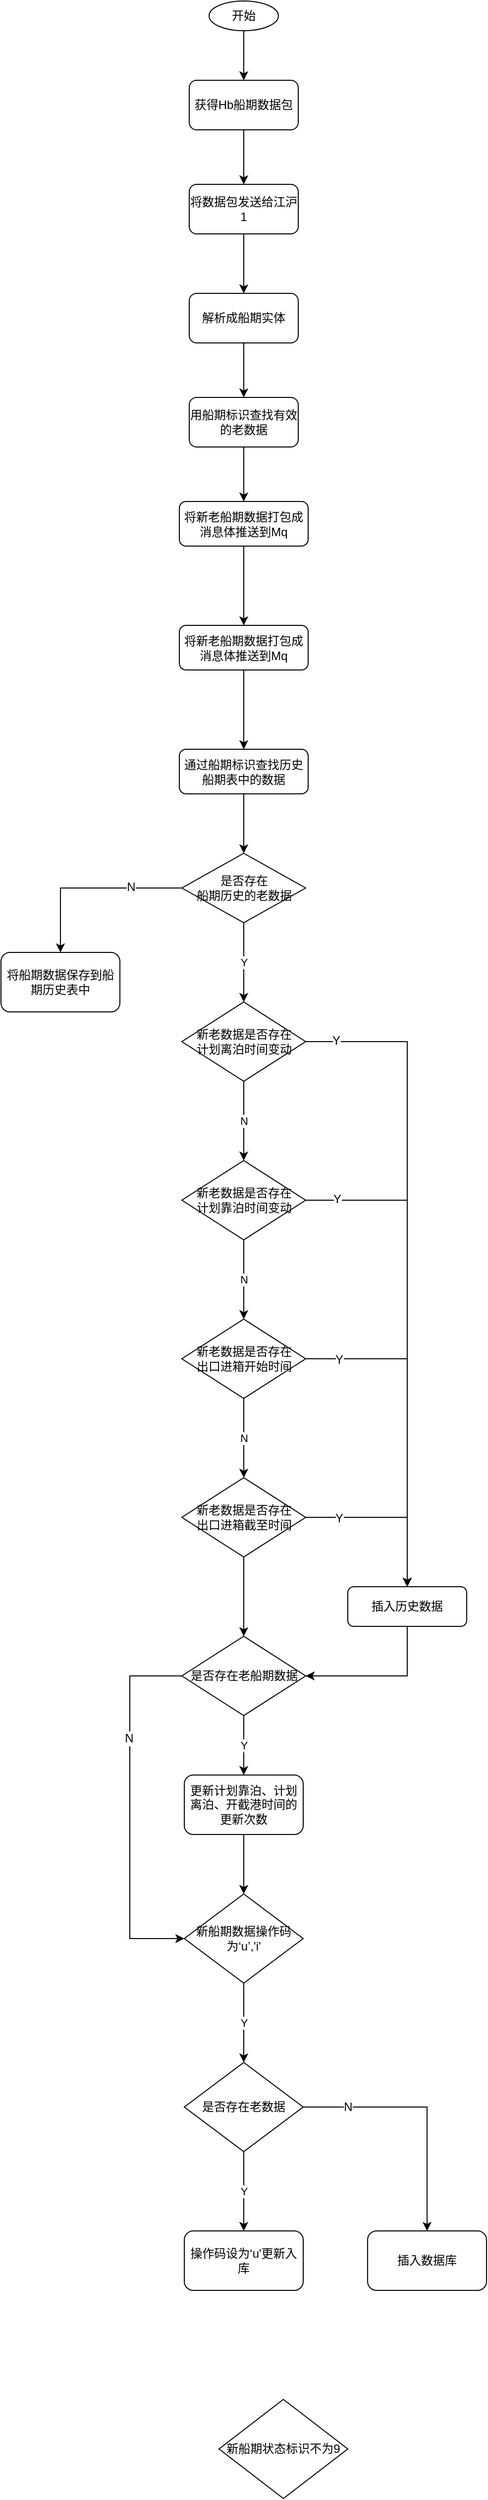 <mxfile pages="1" version="11.2.5" type="github"><diagram id="e8q9r3ABHQh0W0--dDrH" name="第 1 页"><mxGraphModel dx="1422" dy="764" grid="1" gridSize="10" guides="1" tooltips="1" connect="1" arrows="1" fold="1" page="1" pageScale="1" pageWidth="827" pageHeight="1169" math="0" shadow="0"><root><mxCell id="0"/><mxCell id="1" parent="0"/><mxCell id="H57U6Lx1YcVuHgsJ3xNW-3" style="edgeStyle=orthogonalEdgeStyle;rounded=0;orthogonalLoop=1;jettySize=auto;html=1;exitX=0.5;exitY=1;exitDx=0;exitDy=0;entryX=0.5;entryY=0;entryDx=0;entryDy=0;" parent="1" source="H57U6Lx1YcVuHgsJ3xNW-1" target="H57U6Lx1YcVuHgsJ3xNW-2" edge="1"><mxGeometry relative="1" as="geometry"/></mxCell><mxCell id="H57U6Lx1YcVuHgsJ3xNW-1" value="开始" style="ellipse;whiteSpace=wrap;html=1;" parent="1" vertex="1"><mxGeometry x="420" y="380" width="70" height="30" as="geometry"/></mxCell><mxCell id="H57U6Lx1YcVuHgsJ3xNW-9" value="" style="edgeStyle=orthogonalEdgeStyle;rounded=0;orthogonalLoop=1;jettySize=auto;html=1;" parent="1" source="H57U6Lx1YcVuHgsJ3xNW-2" target="H57U6Lx1YcVuHgsJ3xNW-8" edge="1"><mxGeometry relative="1" as="geometry"/></mxCell><mxCell id="H57U6Lx1YcVuHgsJ3xNW-2" value="获得Hb船期数据包" style="rounded=1;whiteSpace=wrap;html=1;" parent="1" vertex="1"><mxGeometry x="400" y="460" width="110" height="50" as="geometry"/></mxCell><mxCell id="H57U6Lx1YcVuHgsJ3xNW-10" style="edgeStyle=orthogonalEdgeStyle;rounded=0;orthogonalLoop=1;jettySize=auto;html=1;exitX=0.5;exitY=1;exitDx=0;exitDy=0;" parent="1" source="H57U6Lx1YcVuHgsJ3xNW-8" target="H57U6Lx1YcVuHgsJ3xNW-4" edge="1"><mxGeometry relative="1" as="geometry"/></mxCell><mxCell id="H57U6Lx1YcVuHgsJ3xNW-8" value="将数据包发送给江沪1" style="rounded=1;whiteSpace=wrap;html=1;" parent="1" vertex="1"><mxGeometry x="400" y="565" width="110" height="50" as="geometry"/></mxCell><mxCell id="H57U6Lx1YcVuHgsJ3xNW-7" value="" style="edgeStyle=orthogonalEdgeStyle;rounded=0;orthogonalLoop=1;jettySize=auto;html=1;" parent="1" source="H57U6Lx1YcVuHgsJ3xNW-4" target="H57U6Lx1YcVuHgsJ3xNW-6" edge="1"><mxGeometry relative="1" as="geometry"/></mxCell><mxCell id="H57U6Lx1YcVuHgsJ3xNW-4" value="解析成船期实体" style="rounded=1;whiteSpace=wrap;html=1;" parent="1" vertex="1"><mxGeometry x="400" y="675" width="110" height="50" as="geometry"/></mxCell><mxCell id="NDcWCFhUElZA9PX_1Mek-2" value="" style="edgeStyle=orthogonalEdgeStyle;rounded=0;orthogonalLoop=1;jettySize=auto;html=1;" edge="1" parent="1" source="H57U6Lx1YcVuHgsJ3xNW-6" target="NDcWCFhUElZA9PX_1Mek-1"><mxGeometry relative="1" as="geometry"/></mxCell><mxCell id="H57U6Lx1YcVuHgsJ3xNW-6" value="用船期标识查找有效的老数据" style="rounded=1;whiteSpace=wrap;html=1;" parent="1" vertex="1"><mxGeometry x="400" y="780" width="110" height="50" as="geometry"/></mxCell><mxCell id="NDcWCFhUElZA9PX_1Mek-4" value="" style="edgeStyle=orthogonalEdgeStyle;rounded=0;orthogonalLoop=1;jettySize=auto;html=1;" edge="1" parent="1" source="NDcWCFhUElZA9PX_1Mek-1" target="NDcWCFhUElZA9PX_1Mek-3"><mxGeometry relative="1" as="geometry"/></mxCell><mxCell id="NDcWCFhUElZA9PX_1Mek-1" value="将新老船期数据打包成消息体推送到Mq" style="rounded=1;whiteSpace=wrap;html=1;" vertex="1" parent="1"><mxGeometry x="390" y="885" width="130" height="45" as="geometry"/></mxCell><mxCell id="NDcWCFhUElZA9PX_1Mek-6" value="" style="edgeStyle=orthogonalEdgeStyle;rounded=0;orthogonalLoop=1;jettySize=auto;html=1;" edge="1" parent="1" source="NDcWCFhUElZA9PX_1Mek-3" target="NDcWCFhUElZA9PX_1Mek-5"><mxGeometry relative="1" as="geometry"/></mxCell><mxCell id="NDcWCFhUElZA9PX_1Mek-3" value="将新老船期数据打包成消息体推送到Mq" style="rounded=1;whiteSpace=wrap;html=1;" vertex="1" parent="1"><mxGeometry x="390" y="1010" width="130" height="45" as="geometry"/></mxCell><mxCell id="NDcWCFhUElZA9PX_1Mek-8" style="edgeStyle=orthogonalEdgeStyle;rounded=0;orthogonalLoop=1;jettySize=auto;html=1;exitX=0.5;exitY=1;exitDx=0;exitDy=0;entryX=0.5;entryY=0;entryDx=0;entryDy=0;" edge="1" parent="1" source="NDcWCFhUElZA9PX_1Mek-5" target="NDcWCFhUElZA9PX_1Mek-7"><mxGeometry relative="1" as="geometry"/></mxCell><mxCell id="NDcWCFhUElZA9PX_1Mek-5" value="通过船期标识查找历史船期表中的数据" style="rounded=1;whiteSpace=wrap;html=1;" vertex="1" parent="1"><mxGeometry x="390" y="1135" width="130" height="45" as="geometry"/></mxCell><mxCell id="NDcWCFhUElZA9PX_1Mek-10" style="edgeStyle=orthogonalEdgeStyle;rounded=0;orthogonalLoop=1;jettySize=auto;html=1;exitX=0;exitY=0.5;exitDx=0;exitDy=0;entryX=0.5;entryY=0;entryDx=0;entryDy=0;" edge="1" parent="1" source="NDcWCFhUElZA9PX_1Mek-7" target="NDcWCFhUElZA9PX_1Mek-9"><mxGeometry relative="1" as="geometry"/></mxCell><mxCell id="NDcWCFhUElZA9PX_1Mek-11" value="N" style="text;html=1;resizable=0;points=[];align=center;verticalAlign=middle;labelBackgroundColor=#ffffff;" vertex="1" connectable="0" parent="NDcWCFhUElZA9PX_1Mek-10"><mxGeometry x="-0.447" y="-1" relative="1" as="geometry"><mxPoint as="offset"/></mxGeometry></mxCell><mxCell id="NDcWCFhUElZA9PX_1Mek-16" value="Y" style="edgeStyle=orthogonalEdgeStyle;rounded=0;orthogonalLoop=1;jettySize=auto;html=1;" edge="1" parent="1" source="NDcWCFhUElZA9PX_1Mek-7" target="NDcWCFhUElZA9PX_1Mek-15"><mxGeometry relative="1" as="geometry"/></mxCell><mxCell id="NDcWCFhUElZA9PX_1Mek-7" value="是否存在&lt;br&gt;船期历史的老数据" style="rhombus;whiteSpace=wrap;html=1;" vertex="1" parent="1"><mxGeometry x="392.5" y="1240" width="125" height="70" as="geometry"/></mxCell><mxCell id="NDcWCFhUElZA9PX_1Mek-18" value="N" style="edgeStyle=orthogonalEdgeStyle;rounded=0;orthogonalLoop=1;jettySize=auto;html=1;" edge="1" parent="1" source="NDcWCFhUElZA9PX_1Mek-15" target="NDcWCFhUElZA9PX_1Mek-17"><mxGeometry relative="1" as="geometry"/></mxCell><mxCell id="NDcWCFhUElZA9PX_1Mek-28" style="edgeStyle=orthogonalEdgeStyle;rounded=0;orthogonalLoop=1;jettySize=auto;html=1;exitX=1;exitY=0.5;exitDx=0;exitDy=0;" edge="1" parent="1" source="NDcWCFhUElZA9PX_1Mek-15" target="NDcWCFhUElZA9PX_1Mek-23"><mxGeometry relative="1" as="geometry"/></mxCell><mxCell id="NDcWCFhUElZA9PX_1Mek-29" value="Y" style="text;html=1;resizable=0;points=[];align=center;verticalAlign=middle;labelBackgroundColor=#ffffff;" vertex="1" connectable="0" parent="NDcWCFhUElZA9PX_1Mek-28"><mxGeometry x="-0.908" y="1" relative="1" as="geometry"><mxPoint as="offset"/></mxGeometry></mxCell><mxCell id="NDcWCFhUElZA9PX_1Mek-15" value="新老数据是否存在&lt;br&gt;计划离泊时间变动" style="rhombus;whiteSpace=wrap;html=1;" vertex="1" parent="1"><mxGeometry x="392.5" y="1390" width="125" height="80" as="geometry"/></mxCell><mxCell id="NDcWCFhUElZA9PX_1Mek-20" value="N" style="edgeStyle=orthogonalEdgeStyle;rounded=0;orthogonalLoop=1;jettySize=auto;html=1;" edge="1" parent="1" source="NDcWCFhUElZA9PX_1Mek-17" target="NDcWCFhUElZA9PX_1Mek-19"><mxGeometry relative="1" as="geometry"/></mxCell><mxCell id="NDcWCFhUElZA9PX_1Mek-27" style="edgeStyle=orthogonalEdgeStyle;rounded=0;orthogonalLoop=1;jettySize=auto;html=1;exitX=1;exitY=0.5;exitDx=0;exitDy=0;" edge="1" parent="1" source="NDcWCFhUElZA9PX_1Mek-17" target="NDcWCFhUElZA9PX_1Mek-23"><mxGeometry relative="1" as="geometry"/></mxCell><mxCell id="NDcWCFhUElZA9PX_1Mek-30" value="Y" style="text;html=1;resizable=0;points=[];align=center;verticalAlign=middle;labelBackgroundColor=#ffffff;" vertex="1" connectable="0" parent="NDcWCFhUElZA9PX_1Mek-27"><mxGeometry x="-0.874" y="1" relative="1" as="geometry"><mxPoint as="offset"/></mxGeometry></mxCell><mxCell id="NDcWCFhUElZA9PX_1Mek-17" value="新老数据是否存在&lt;br&gt;计划靠泊时间变动" style="rhombus;whiteSpace=wrap;html=1;" vertex="1" parent="1"><mxGeometry x="392.5" y="1550" width="125" height="80" as="geometry"/></mxCell><mxCell id="NDcWCFhUElZA9PX_1Mek-22" value="N" style="edgeStyle=orthogonalEdgeStyle;rounded=0;orthogonalLoop=1;jettySize=auto;html=1;" edge="1" parent="1" source="NDcWCFhUElZA9PX_1Mek-19" target="NDcWCFhUElZA9PX_1Mek-21"><mxGeometry relative="1" as="geometry"/></mxCell><mxCell id="NDcWCFhUElZA9PX_1Mek-26" style="edgeStyle=orthogonalEdgeStyle;rounded=0;orthogonalLoop=1;jettySize=auto;html=1;exitX=1;exitY=0.5;exitDx=0;exitDy=0;" edge="1" parent="1" source="NDcWCFhUElZA9PX_1Mek-19" target="NDcWCFhUElZA9PX_1Mek-23"><mxGeometry relative="1" as="geometry"/></mxCell><mxCell id="NDcWCFhUElZA9PX_1Mek-31" value="Y" style="text;html=1;resizable=0;points=[];align=center;verticalAlign=middle;labelBackgroundColor=#ffffff;" vertex="1" connectable="0" parent="NDcWCFhUElZA9PX_1Mek-26"><mxGeometry x="-0.801" y="-1" relative="1" as="geometry"><mxPoint as="offset"/></mxGeometry></mxCell><mxCell id="NDcWCFhUElZA9PX_1Mek-19" value="新老数据是否存在&lt;br&gt;出口进箱开始时间" style="rhombus;whiteSpace=wrap;html=1;" vertex="1" parent="1"><mxGeometry x="392.5" y="1710" width="125" height="80" as="geometry"/></mxCell><mxCell id="NDcWCFhUElZA9PX_1Mek-24" style="edgeStyle=orthogonalEdgeStyle;rounded=0;orthogonalLoop=1;jettySize=auto;html=1;exitX=1;exitY=0.5;exitDx=0;exitDy=0;entryX=0.5;entryY=0;entryDx=0;entryDy=0;" edge="1" parent="1" source="NDcWCFhUElZA9PX_1Mek-21" target="NDcWCFhUElZA9PX_1Mek-23"><mxGeometry relative="1" as="geometry"/></mxCell><mxCell id="NDcWCFhUElZA9PX_1Mek-25" value="Y" style="text;html=1;resizable=0;points=[];align=center;verticalAlign=middle;labelBackgroundColor=#ffffff;" vertex="1" connectable="0" parent="NDcWCFhUElZA9PX_1Mek-24"><mxGeometry x="-0.616" y="-1" relative="1" as="geometry"><mxPoint as="offset"/></mxGeometry></mxCell><mxCell id="NDcWCFhUElZA9PX_1Mek-33" value="" style="edgeStyle=orthogonalEdgeStyle;rounded=0;orthogonalLoop=1;jettySize=auto;html=1;" edge="1" parent="1" source="NDcWCFhUElZA9PX_1Mek-21" target="NDcWCFhUElZA9PX_1Mek-32"><mxGeometry relative="1" as="geometry"/></mxCell><mxCell id="NDcWCFhUElZA9PX_1Mek-21" value="新老数据是否存在&lt;br&gt;出口进箱截至时间" style="rhombus;whiteSpace=wrap;html=1;" vertex="1" parent="1"><mxGeometry x="392.5" y="1870" width="125" height="80" as="geometry"/></mxCell><mxCell id="NDcWCFhUElZA9PX_1Mek-36" value="Y" style="edgeStyle=orthogonalEdgeStyle;rounded=0;orthogonalLoop=1;jettySize=auto;html=1;exitX=0.5;exitY=1;exitDx=0;exitDy=0;entryX=0.5;entryY=0;entryDx=0;entryDy=0;" edge="1" parent="1" source="NDcWCFhUElZA9PX_1Mek-32" target="NDcWCFhUElZA9PX_1Mek-35"><mxGeometry relative="1" as="geometry"/></mxCell><mxCell id="NDcWCFhUElZA9PX_1Mek-39" style="edgeStyle=orthogonalEdgeStyle;rounded=0;orthogonalLoop=1;jettySize=auto;html=1;exitX=0;exitY=0.5;exitDx=0;exitDy=0;entryX=0;entryY=0.5;entryDx=0;entryDy=0;" edge="1" parent="1" source="NDcWCFhUElZA9PX_1Mek-32" target="NDcWCFhUElZA9PX_1Mek-37"><mxGeometry relative="1" as="geometry"><Array as="points"><mxPoint x="340" y="2070"/><mxPoint x="340" y="2335"/></Array></mxGeometry></mxCell><mxCell id="NDcWCFhUElZA9PX_1Mek-40" value="N" style="text;html=1;resizable=0;points=[];align=center;verticalAlign=middle;labelBackgroundColor=#ffffff;" vertex="1" connectable="0" parent="NDcWCFhUElZA9PX_1Mek-39"><mxGeometry x="-0.383" y="-1" relative="1" as="geometry"><mxPoint as="offset"/></mxGeometry></mxCell><mxCell id="NDcWCFhUElZA9PX_1Mek-32" value="是否存在老船期数据" style="rhombus;whiteSpace=wrap;html=1;" vertex="1" parent="1"><mxGeometry x="392.5" y="2030" width="125" height="80" as="geometry"/></mxCell><mxCell id="NDcWCFhUElZA9PX_1Mek-9" value="将船期数据保存到船期历史表中" style="rounded=1;whiteSpace=wrap;html=1;" vertex="1" parent="1"><mxGeometry x="210" y="1340" width="120" height="60" as="geometry"/></mxCell><mxCell id="NDcWCFhUElZA9PX_1Mek-34" style="edgeStyle=orthogonalEdgeStyle;rounded=0;orthogonalLoop=1;jettySize=auto;html=1;exitX=0.5;exitY=1;exitDx=0;exitDy=0;entryX=1;entryY=0.5;entryDx=0;entryDy=0;" edge="1" parent="1" source="NDcWCFhUElZA9PX_1Mek-23" target="NDcWCFhUElZA9PX_1Mek-32"><mxGeometry relative="1" as="geometry"/></mxCell><mxCell id="NDcWCFhUElZA9PX_1Mek-23" value="插入历史数据" style="rounded=1;whiteSpace=wrap;html=1;" vertex="1" parent="1"><mxGeometry x="560" y="1980" width="120" height="40" as="geometry"/></mxCell><mxCell id="NDcWCFhUElZA9PX_1Mek-38" style="edgeStyle=orthogonalEdgeStyle;rounded=0;orthogonalLoop=1;jettySize=auto;html=1;exitX=0.5;exitY=1;exitDx=0;exitDy=0;entryX=0.5;entryY=0;entryDx=0;entryDy=0;" edge="1" parent="1" source="NDcWCFhUElZA9PX_1Mek-35" target="NDcWCFhUElZA9PX_1Mek-37"><mxGeometry relative="1" as="geometry"/></mxCell><mxCell id="NDcWCFhUElZA9PX_1Mek-35" value="更新计划靠泊、计划离泊、开截港时间的更新次数" style="rounded=1;whiteSpace=wrap;html=1;" vertex="1" parent="1"><mxGeometry x="395" y="2170" width="120" height="60" as="geometry"/></mxCell><mxCell id="NDcWCFhUElZA9PX_1Mek-43" value="Y" style="edgeStyle=orthogonalEdgeStyle;rounded=0;orthogonalLoop=1;jettySize=auto;html=1;" edge="1" parent="1" source="NDcWCFhUElZA9PX_1Mek-37" target="NDcWCFhUElZA9PX_1Mek-42"><mxGeometry relative="1" as="geometry"/></mxCell><mxCell id="NDcWCFhUElZA9PX_1Mek-37" value="新船期数据操作码为‘u’,'i'" style="rhombus;whiteSpace=wrap;html=1;" vertex="1" parent="1"><mxGeometry x="395" y="2290" width="120" height="90" as="geometry"/></mxCell><mxCell id="NDcWCFhUElZA9PX_1Mek-44" value="Y" style="edgeStyle=orthogonalEdgeStyle;rounded=0;orthogonalLoop=1;jettySize=auto;html=1;exitX=0.5;exitY=1;exitDx=0;exitDy=0;entryX=0.5;entryY=0;entryDx=0;entryDy=0;" edge="1" parent="1" source="NDcWCFhUElZA9PX_1Mek-42" target="NDcWCFhUElZA9PX_1Mek-41"><mxGeometry relative="1" as="geometry"/></mxCell><mxCell id="NDcWCFhUElZA9PX_1Mek-46" style="edgeStyle=orthogonalEdgeStyle;rounded=0;orthogonalLoop=1;jettySize=auto;html=1;exitX=1;exitY=0.5;exitDx=0;exitDy=0;entryX=0.5;entryY=0;entryDx=0;entryDy=0;" edge="1" parent="1" source="NDcWCFhUElZA9PX_1Mek-42" target="NDcWCFhUElZA9PX_1Mek-45"><mxGeometry relative="1" as="geometry"/></mxCell><mxCell id="NDcWCFhUElZA9PX_1Mek-47" value="N" style="text;html=1;resizable=0;points=[];align=center;verticalAlign=middle;labelBackgroundColor=#ffffff;" vertex="1" connectable="0" parent="NDcWCFhUElZA9PX_1Mek-46"><mxGeometry x="-0.64" relative="1" as="geometry"><mxPoint as="offset"/></mxGeometry></mxCell><mxCell id="NDcWCFhUElZA9PX_1Mek-42" value="是否存在老数据" style="rhombus;whiteSpace=wrap;html=1;" vertex="1" parent="1"><mxGeometry x="395" y="2460" width="120" height="90" as="geometry"/></mxCell><mxCell id="NDcWCFhUElZA9PX_1Mek-41" value="操作码设为‘u'更新入库" style="rounded=1;whiteSpace=wrap;html=1;" vertex="1" parent="1"><mxGeometry x="395" y="2630" width="120" height="60" as="geometry"/></mxCell><mxCell id="NDcWCFhUElZA9PX_1Mek-45" value="插入数据库" style="rounded=1;whiteSpace=wrap;html=1;" vertex="1" parent="1"><mxGeometry x="580" y="2630" width="120" height="60" as="geometry"/></mxCell><mxCell id="NDcWCFhUElZA9PX_1Mek-48" value="新船期状态标识不为9" style="rhombus;whiteSpace=wrap;html=1;" vertex="1" parent="1"><mxGeometry x="430" y="2800" width="130" height="100" as="geometry"/></mxCell></root></mxGraphModel></diagram></mxfile>